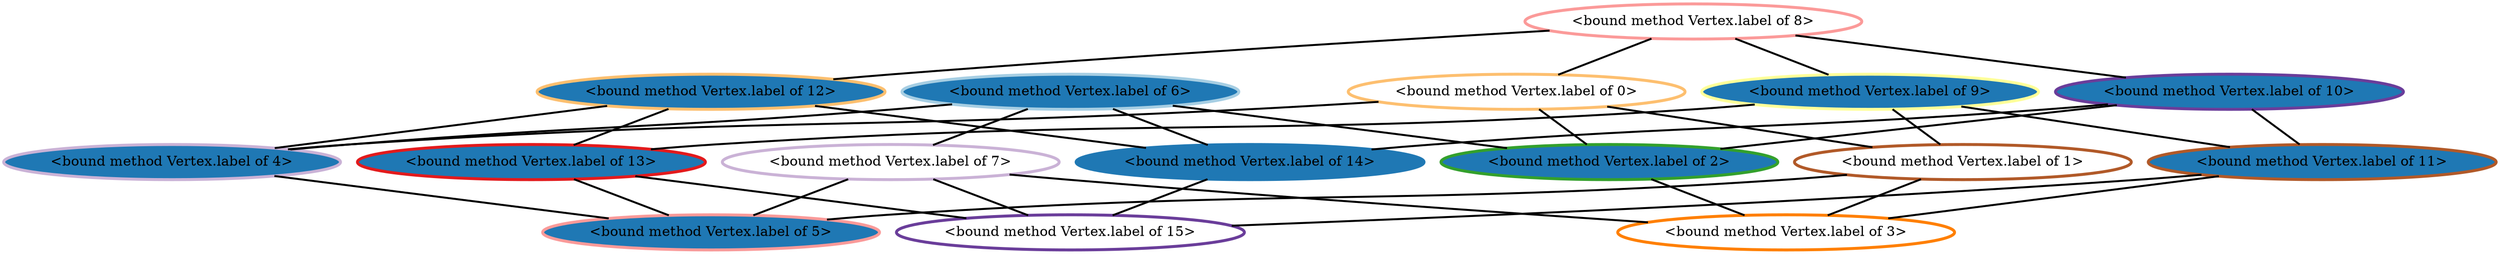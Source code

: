 Graph G {
    0 [penwidth=3,label="<bound method Vertex.label of 0>",color=7, colorscheme=paired12]
    1 [penwidth=3,label="<bound method Vertex.label of 1>",color=12, colorscheme=paired12]
    2 [penwidth=3,label="<bound method Vertex.label of 2>",color=4, colorscheme=paired12,style=filled,fillcolor=2]
    3 [penwidth=3,label="<bound method Vertex.label of 3>",color=8, colorscheme=paired12]
    4 [penwidth=3,label="<bound method Vertex.label of 4>",color=9, colorscheme=paired12,style=filled,fillcolor=2]
    5 [penwidth=3,label="<bound method Vertex.label of 5>",color=5, colorscheme=paired12,style=filled,fillcolor=2]
    6 [penwidth=3,label="<bound method Vertex.label of 6>",color=1, colorscheme=paired12,style=filled,fillcolor=2]
    7 [penwidth=3,label="<bound method Vertex.label of 7>",color=9, colorscheme=paired12]
    8 [penwidth=3,label="<bound method Vertex.label of 8>",color=5, colorscheme=paired12]
    9 [penwidth=3,label="<bound method Vertex.label of 9>",color=11, colorscheme=paired12,style=filled,fillcolor=2]
    10 [penwidth=3,label="<bound method Vertex.label of 10>",color=10, colorscheme=paired12,style=filled,fillcolor=2]
    11 [penwidth=3,label="<bound method Vertex.label of 11>",color=12, colorscheme=paired12,style=filled,fillcolor=2]
    12 [penwidth=3,label="<bound method Vertex.label of 12>",color=7, colorscheme=paired12,style=filled,fillcolor=2]
    13 [penwidth=3,label="<bound method Vertex.label of 13>",color=6, colorscheme=paired12,style=filled,fillcolor=2]
    14 [penwidth=3,label="<bound method Vertex.label of 14>",color=2, colorscheme=paired12,style=filled,fillcolor=2]
    15 [penwidth=3,label="<bound method Vertex.label of 15>",color=10, colorscheme=paired12]

    6--7 [penwidth=2]
    6--14 [penwidth=2]
    6--2 [penwidth=2]
    6--4 [penwidth=2]
    7--15 [penwidth=2]
    7--3 [penwidth=2]
    7--5 [penwidth=2]
    8--9 [penwidth=2]
    8--10 [penwidth=2]
    8--12 [penwidth=2]
    8--0 [penwidth=2]
    9--11 [penwidth=2]
    9--13 [penwidth=2]
    9--1 [penwidth=2]
    10--11 [penwidth=2]
    10--14 [penwidth=2]
    10--2 [penwidth=2]
    11--15 [penwidth=2]
    11--3 [penwidth=2]
    12--13 [penwidth=2]
    12--14 [penwidth=2]
    12--4 [penwidth=2]
    13--15 [penwidth=2]
    13--5 [penwidth=2]
    14--15 [penwidth=2]
    0--1 [penwidth=2]
    0--2 [penwidth=2]
    0--4 [penwidth=2]
    1--3 [penwidth=2]
    1--5 [penwidth=2]
    2--3 [penwidth=2]
    4--5 [penwidth=2]
}